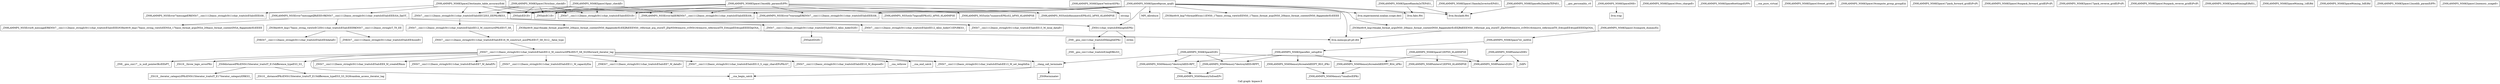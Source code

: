 digraph "Call graph: kspace.ll" {
	label="Call graph: kspace.ll";

	Node0x55e0ec1846b0 [shape=record,label="{_ZN9LAMMPS_NS6KSpace23estimate_table_accuracyEdd}"];
	Node0x55e0ec1846b0 -> Node0x55e0ec13de00;
	Node0x55e0ec1846b0 -> Node0x55e0ec1dd100;
	Node0x55e0ec1846b0 -> Node0x55e0ec147ec0;
	Node0x55e0ec1846b0 -> Node0x55e0ec14bda0;
	Node0x55e0ec1846b0 -> Node0x55e0ec186a20;
	Node0x55e0ec1846b0 -> Node0x55e0ec17cae0;
	Node0x55e0ec1846b0 -> Node0x55e0ec1872b0;
	Node0x55e0ec288db0 [shape=record,label="{_ZN9LAMMPS_NS6KSpaceC2EPNS_6LAMMPSE}"];
	Node0x55e0ec288db0 -> Node0x55e0ec13d950;
	Node0x55e0ec288db0 -> Node0x55e0ec13e7b0;
	Node0x55e0ec288db0 -> Node0x55e0ec13ad40;
	Node0x55e0ec13d950 [shape=record,label="{_ZN9LAMMPS_NS8PointersC2EPNS_6LAMMPSE}"];
	Node0x55e0ec13e7b0 [shape=record,label="{_ZN9LAMMPS_NS6Memory6createIdEEPPT_RS4_iiPKc}"];
	Node0x55e0ec13e7b0 -> Node0x55e0ec13fb00;
	Node0x55e0ec13e250 [shape=record,label="{__gxx_personality_v0}"];
	Node0x55e0ec288f40 [shape=record,label="{_ZN9LAMMPS_NS6KSpaceD2Ev}"];
	Node0x55e0ec288f40 -> Node0x55e0ec1ab690;
	Node0x55e0ec288f40 -> Node0x55e0ec169aa0;
	Node0x55e0ec288f40 -> Node0x55e0ec289560;
	Node0x55e0ec288f40 -> Node0x55e0ec13ad40;
	Node0x55e0ec1ab690 [shape=record,label="{_ZN9LAMMPS_NS6Memory7destroyIdEEvRPT_}"];
	Node0x55e0ec1ab690 -> Node0x55e0ec289090;
	Node0x55e0ec289560 [shape=record,label="{__clang_call_terminate}"];
	Node0x55e0ec289560 -> Node0x55e0ec1bb0a0;
	Node0x55e0ec289560 -> Node0x55e0ec228db0;
	Node0x55e0ec1bb0a0 [shape=record,label="{__cxa_begin_catch}"];
	Node0x55e0ec228db0 [shape=record,label="{_ZSt9terminatev}"];
	Node0x55e0ec169aa0 [shape=record,label="{_ZN9LAMMPS_NS6Memory7destroyIdEEvRPPT_}"];
	Node0x55e0ec169aa0 -> Node0x55e0ec289090;
	Node0x55e0ec15d120 [shape=record,label="{_ZN9LAMMPS_NS6KSpaceD0Ev}"];
	Node0x55e0ec15d120 -> Node0x55e0ec13fb80;
	Node0x55e0ec13fb80 [shape=record,label="{llvm.trap}"];
	Node0x55e0ec13c350 [shape=record,label="{_ZN9LAMMPS_NS6KSpace10two_chargeEv}"];
	Node0x55e0ec13fc10 [shape=record,label="{_ZN9LAMMPS_NS6KSpace15triclinic_checkEv}"];
	Node0x55e0ec13fc10 -> Node0x55e0ec13de00;
	Node0x55e0ec13fc10 -> Node0x55e0ec1dd100;
	Node0x55e0ec13fc10 -> Node0x55e0ec147ec0;
	Node0x55e0ec13fc10 -> Node0x55e0ec14bda0;
	Node0x55e0ec13fc10 -> Node0x55e0ec1d7b40;
	Node0x55e0ec1d7b40 [shape=record,label="{_ZN9LAMMPS_NS5Error3allERKNSt7__cxx1112basic_stringIcSt11char_traitsIcESaIcEEEiS8_}"];
	Node0x55e0ec13de00 [shape=record,label="{_ZNSaIcEC1Ev}"];
	Node0x55e0ec1dd100 [shape=record,label="{_ZNSt7__cxx1112basic_stringIcSt11char_traitsIcESaIcEEC2IS3_EEPKcRKS3_}"];
	Node0x55e0ec1dd100 -> Node0x55e0ec16af40;
	Node0x55e0ec1dd100 -> Node0x55e0ec15a570;
	Node0x55e0ec1dd100 -> Node0x55e0ec15afd0;
	Node0x55e0ec1dd100 -> Node0x55e0ec15b660;
	Node0x55e0ec1dd100 -> Node0x55e0ec15e150;
	Node0x55e0ec14bda0 [shape=record,label="{_ZNSt7__cxx1112basic_stringIcSt11char_traitsIcESaIcEED1Ev}"];
	Node0x55e0ec147ec0 [shape=record,label="{_ZNSaIcED1Ev}"];
	Node0x55e0ec16d4c0 [shape=record,label="{_ZN9LAMMPS_NS6KSpace13compute_dummyEii}"];
	Node0x55e0ec16d4c0 -> Node0x55e0ec16dd90;
	Node0x55e0ec16dd90 [shape=record,label="{_ZN9LAMMPS_NS6KSpace7ev_initEiii}"];
	Node0x55e0ec16dd90 -> Node0x55e0ec16ef80;
	Node0x55e0ec172ac0 [shape=record,label="{_ZN9LAMMPS_NS6KSpace10pair_checkEv}"];
	Node0x55e0ec172ac0 -> Node0x55e0ec13de00;
	Node0x55e0ec172ac0 -> Node0x55e0ec1dd100;
	Node0x55e0ec172ac0 -> Node0x55e0ec147ec0;
	Node0x55e0ec172ac0 -> Node0x55e0ec14bda0;
	Node0x55e0ec172ac0 -> Node0x55e0ec1d7b40;
	Node0x55e0ec16ef80 [shape=record,label="{_ZN9LAMMPS_NS6KSpace8ev_setupEiii}"];
	Node0x55e0ec16ef80 -> Node0x55e0ec1ab690;
	Node0x55e0ec16ef80 -> Node0x55e0ec173290;
	Node0x55e0ec16ef80 -> Node0x55e0ec169aa0;
	Node0x55e0ec16ef80 -> Node0x55e0ec13e7b0;
	Node0x55e0ec173290 [shape=record,label="{_ZN9LAMMPS_NS6Memory6createIdEEPT_RS3_iPKc}"];
	Node0x55e0ec173290 -> Node0x55e0ec13fb00;
	Node0x55e0ec173f70 [shape=record,label="{_ZN9LAMMPS_NS6KSpace8qsum_qsqEi}"];
	Node0x55e0ec173f70 -> Node0x55e0ec1785a0;
	Node0x55e0ec173f70 -> Node0x55e0ec1796e0;
	Node0x55e0ec173f70 -> Node0x55e0ec14bda0;
	Node0x55e0ec173f70 -> Node0x55e0ec13de00;
	Node0x55e0ec173f70 -> Node0x55e0ec1dd100;
	Node0x55e0ec173f70 -> Node0x55e0ec147ec0;
	Node0x55e0ec173f70 -> Node0x55e0ec17cae0;
	Node0x55e0ec173f70 -> Node0x55e0ec1d7b40;
	Node0x55e0ec173f70 -> Node0x55e0ec17fde0;
	Node0x55e0ec173f70 -> Node0x55e0ec17ebf0;
	Node0x55e0ec173f70 -> Node0x55e0ec17dee0;
	Node0x55e0ec173f70 -> Node0x55e0ec179850;
	Node0x55e0ec173f70 -> Node0x55e0ec15afd0;
	Node0x55e0ec173f70 -> Node0x55e0ec17d2d0;
	Node0x55e0ec17fde0 [shape=record,label="{_ZN3fmt6v9_lmp7vformatB5cxx11ENS0_17basic_string_viewIcEENS0_17basic_format_argsINS0_20basic_format_contextINS0_8appenderEcEEEE}"];
	Node0x55e0ec1785a0 [shape=record,label="{llvm.fmuladd.f64}"];
	Node0x55e0ec1796e0 [shape=record,label="{MPI_Allreduce}"];
	Node0x55e0ec17cae0 [shape=record,label="{_ZN9LAMMPS_NS5Error7warningERKNSt7__cxx1112basic_stringIcSt11char_traitsIcESaIcEEEiS8_}"];
	Node0x55e0ec17d2d0 [shape=record,label="{llvm.fabs.f64}"];
	Node0x55e0ec186a20 [shape=record,label="{_ZN9LAMMPS_NS5Error7messageIJRiEEEvRKNSt7__cxx1112basic_stringIcSt11char_traitsIcESaIcEEEiSA_DpOT_}"];
	Node0x55e0ec186a20 -> Node0x55e0ec1890f0;
	Node0x55e0ec186a20 -> Node0x55e0ec189920;
	Node0x55e0ec186a20 -> Node0x55e0ec183c00;
	Node0x55e0ec1872b0 [shape=record,label="{_ZN9LAMMPS_NS5Error7messageERKNSt7__cxx1112basic_stringIcSt11char_traitsIcESaIcEEEiS8_}"];
	Node0x55e0ec18c8d0 [shape=record,label="{_ZN9LAMMPS_NS6KSpace8x2lamdaTEPdS1_}"];
	Node0x55e0ec18c8d0 -> Node0x55e0ec1785a0;
	Node0x55e0ec18ebd0 [shape=record,label="{_ZN9LAMMPS_NS6KSpace8lamda2xTEPdS1_}"];
	Node0x55e0ec18ebd0 -> Node0x55e0ec17d2d0;
	Node0x55e0ec18ebd0 -> Node0x55e0ec1785a0;
	Node0x55e0ec18f400 [shape=record,label="{_ZN9LAMMPS_NS6KSpace13lamda2xvectorEPdS1_}"];
	Node0x55e0ec18f400 -> Node0x55e0ec1785a0;
	Node0x55e0ec191260 [shape=record,label="{_ZN9LAMMPS_NS6KSpace13modify_paramsEiPPc}"];
	Node0x55e0ec191260 -> Node0x55e0ec191a90;
	Node0x55e0ec191260 -> Node0x55e0ec13de00;
	Node0x55e0ec191260 -> Node0x55e0ec1dd100;
	Node0x55e0ec191260 -> Node0x55e0ec147ec0;
	Node0x55e0ec191260 -> Node0x55e0ec14bda0;
	Node0x55e0ec191260 -> Node0x55e0ec1d7b40;
	Node0x55e0ec191260 -> Node0x55e0ec194490;
	Node0x55e0ec191260 -> Node0x55e0ec195310;
	Node0x55e0ec191260 -> Node0x55e0ec1930e0;
	Node0x55e0ec191260 -> Node0x55e0ec17cae0;
	Node0x55e0ec191a90 [shape=record,label="{strcmp}"];
	Node0x55e0ec1930e0 [shape=record,label="{_ZN9LAMMPS_NS5utils8inumericEPKciS2_bPNS_6LAMMPSE}"];
	Node0x55e0ec194490 [shape=record,label="{_ZN9LAMMPS_NS5utils7logicalEPKciS2_bPNS_6LAMMPSE}"];
	Node0x55e0ec195310 [shape=record,label="{_ZN9LAMMPS_NS5utils7numericEPKciS2_bPNS_6LAMMPSE}"];
	Node0x55e0ec199e20 [shape=record,label="{_ZN9LAMMPS_NS6KSpace7extractEPKc}"];
	Node0x55e0ec199e20 -> Node0x55e0ec191a90;
	Node0x55e0ec19ca60 [shape=record,label="{_ZN9LAMMPS_NS6KSpace8settingsEiPPc}"];
	Node0x55e0ec19d2f0 [shape=record,label="{__cxa_pure_virtual}"];
	Node0x55e0ec19eb80 [shape=record,label="{_ZN9LAMMPS_NS6KSpace10reset_gridEv}"];
	Node0x55e0ec19fa00 [shape=record,label="{_ZN9LAMMPS_NS6KSpace19compute_group_groupEiii}"];
	Node0x55e0ec1a2ac0 [shape=record,label="{_ZN9LAMMPS_NS6KSpace17pack_forward_gridEiPviPi}"];
	Node0x55e0ec1a3350 [shape=record,label="{_ZN9LAMMPS_NS6KSpace19unpack_forward_gridEiPviPi}"];
	Node0x55e0ec170900 [shape=record,label="{_ZN9LAMMPS_NS6KSpace17pack_reverse_gridEiPviPi}"];
	Node0x55e0ec1a6b80 [shape=record,label="{_ZN9LAMMPS_NS6KSpace19unpack_reverse_gridEiPviPi}"];
	Node0x55e0ec1a9ff0 [shape=record,label="{_ZN9LAMMPS_NS6KSpace6timingEiRdS1_}"];
	Node0x55e0ec1b3d80 [shape=record,label="{_ZN9LAMMPS_NS6KSpace9timing_1dEiRd}"];
	Node0x55e0ec1b4a20 [shape=record,label="{_ZN9LAMMPS_NS6KSpace9timing_3dEiRd}"];
	Node0x55e0ec1b6200 [shape=record,label="{_ZN9LAMMPS_NS6KSpace12modify_paramEiPPc}"];
	Node0x55e0ec1b86c0 [shape=record,label="{_ZN9LAMMPS_NS6KSpace12memory_usageEv}"];
	Node0x55e0ec13ad40 [shape=record,label="{_ZN9LAMMPS_NS8PointersD2Ev}"];
	Node0x55e0ec1bb200 [shape=record,label="{_ZN9LAMMPS_NS8PointersD0Ev}"];
	Node0x55e0ec1bb200 -> Node0x55e0ec13ad40;
	Node0x55e0ec1bb200 -> Node0x55e0ec27f7e0;
	Node0x55e0ec27f7e0 [shape=record,label="{_ZdlPv}"];
	Node0x55e0ec13fb00 [shape=record,label="{_ZN9LAMMPS_NS6Memory7smallocElPKc}"];
	Node0x55e0ec289090 [shape=record,label="{_ZN9LAMMPS_NS6Memory5sfreeEPv}"];
	Node0x55e0ec16af40 [shape=record,label="{_ZNSt7__cxx1112basic_stringIcSt11char_traitsIcESaIcEE13_M_local_dataEv}"];
	Node0x55e0ec15a570 [shape=record,label="{_ZNSt7__cxx1112basic_stringIcSt11char_traitsIcESaIcEE12_Alloc_hiderC1EPcRKS3_}"];
	Node0x55e0ec15b660 [shape=record,label="{_ZNSt7__cxx1112basic_stringIcSt11char_traitsIcESaIcEE12_M_constructIPKcEEvT_S8_}"];
	Node0x55e0ec15b660 -> Node0x55e0ec1bfda0;
	Node0x55e0ec15afd0 [shape=record,label="{_ZNSt11char_traitsIcE6lengthEPKc}"];
	Node0x55e0ec15afd0 -> Node0x55e0ec1c1ce0;
	Node0x55e0ec15afd0 -> Node0x55e0ec1c5120;
	Node0x55e0ec15e150 [shape=record,label="{_ZNSt7__cxx1112basic_stringIcSt11char_traitsIcESaIcEE12_Alloc_hiderD2Ev}"];
	Node0x55e0ec15e150 -> Node0x55e0ec1c5740;
	Node0x55e0ec1bfda0 [shape=record,label="{_ZNSt7__cxx1112basic_stringIcSt11char_traitsIcESaIcEE16_M_construct_auxIPKcEEvT_S8_St12__false_type}"];
	Node0x55e0ec1bfda0 -> Node0x55e0ec1c7a20;
	Node0x55e0ec1c7a20 [shape=record,label="{_ZNSt7__cxx1112basic_stringIcSt11char_traitsIcESaIcEE12_M_constructIPKcEEvT_S8_St20forward_iterator_tag}"];
	Node0x55e0ec1c7a20 -> Node0x55e0ec1cce80;
	Node0x55e0ec1c7a20 -> Node0x55e0ec1d0760;
	Node0x55e0ec1c7a20 -> Node0x55e0ec1d1e80;
	Node0x55e0ec1c7a20 -> Node0x55e0ec1d24e0;
	Node0x55e0ec1c7a20 -> Node0x55e0ec1d9a20;
	Node0x55e0ec1c7a20 -> Node0x55e0ec1d8b10;
	Node0x55e0ec1c7a20 -> Node0x55e0ec1dcd10;
	Node0x55e0ec1c7a20 -> Node0x55e0ec26bfb0;
	Node0x55e0ec1c7a20 -> Node0x55e0ec1bb0a0;
	Node0x55e0ec1c7a20 -> Node0x55e0ec1e6dd0;
	Node0x55e0ec1c7a20 -> Node0x55e0ec1f7860;
	Node0x55e0ec1c7a20 -> Node0x55e0ec1f8ed0;
	Node0x55e0ec1c7a20 -> Node0x55e0ec1f9700;
	Node0x55e0ec1c7a20 -> Node0x55e0ec289560;
	Node0x55e0ec1cce80 [shape=record,label="{_ZN9__gnu_cxx17__is_null_pointerIKcEEbPT_}"];
	Node0x55e0ec1d0760 [shape=record,label="{_ZSt19__throw_logic_errorPKc}"];
	Node0x55e0ec1d1e80 [shape=record,label="{_ZSt8distanceIPKcENSt15iterator_traitsIT_E15difference_typeES3_S3_}"];
	Node0x55e0ec1d1e80 -> Node0x55e0ec1fabc0;
	Node0x55e0ec1d1e80 -> Node0x55e0ec1fdbb0;
	Node0x55e0ec1d9a20 [shape=record,label="{_ZNSt7__cxx1112basic_stringIcSt11char_traitsIcESaIcEE7_M_dataEPc}"];
	Node0x55e0ec1d24e0 [shape=record,label="{_ZNSt7__cxx1112basic_stringIcSt11char_traitsIcESaIcEE9_M_createERmm}"];
	Node0x55e0ec1d8b10 [shape=record,label="{_ZNSt7__cxx1112basic_stringIcSt11char_traitsIcESaIcEE11_M_capacityEm}"];
	Node0x55e0ec26bfb0 [shape=record,label="{_ZNSt7__cxx1112basic_stringIcSt11char_traitsIcESaIcEE13_S_copy_charsEPcPKcS7_}"];
	Node0x55e0ec1dcd10 [shape=record,label="{_ZNKSt7__cxx1112basic_stringIcSt11char_traitsIcESaIcEE7_M_dataEv}"];
	Node0x55e0ec1e6dd0 [shape=record,label="{_ZNSt7__cxx1112basic_stringIcSt11char_traitsIcESaIcEE10_M_disposeEv}"];
	Node0x55e0ec1f7860 [shape=record,label="{__cxa_rethrow}"];
	Node0x55e0ec1f8ed0 [shape=record,label="{__cxa_end_catch}"];
	Node0x55e0ec1f9700 [shape=record,label="{_ZNSt7__cxx1112basic_stringIcSt11char_traitsIcESaIcEE13_M_set_lengthEm}"];
	Node0x55e0ec1fdbb0 [shape=record,label="{_ZSt10__distanceIPKcENSt15iterator_traitsIT_E15difference_typeES3_S3_St26random_access_iterator_tag}"];
	Node0x55e0ec1fabc0 [shape=record,label="{_ZSt19__iterator_categoryIPKcENSt15iterator_traitsIT_E17iterator_categoryERKS3_}"];
	Node0x55e0ec1c1ce0 [shape=record,label="{_ZN9__gnu_cxx11char_traitsIcE6lengthEPKc}"];
	Node0x55e0ec1c1ce0 -> Node0x55e0ec2036e0;
	Node0x55e0ec1c5120 [shape=record,label="{strlen}"];
	Node0x55e0ec2036e0 [shape=record,label="{_ZN9__gnu_cxx11char_traitsIcE2eqERKcS3_}"];
	Node0x55e0ec1c5740 [shape=record,label="{_ZNSaIcED2Ev}"];
	Node0x55e0ec17ebf0 [shape=record,label="{_ZN3fmt6v9_lmp16make_format_argsINS0_20basic_format_contextINS0_8appenderEcEEJRdEEENS0_16format_arg_storeIT_JDpNSt9remove_cvINSt16remove_referenceIT0_E4typeEE4typeEEEEDpOSA_}"];
	Node0x55e0ec17ebf0 -> Node0x55e0ec17dee0;
	Node0x55e0ec17dee0 [shape=record,label="{llvm.memcpy.p0.p0.i64}"];
	Node0x55e0ec183c00 [shape=record,label="{_ZN9LAMMPS_NS5Error8_messageERKNSt7__cxx1112basic_stringIcSt11char_traitsIcESaIcEEEiN3fmt6v9_lmp17basic_string_viewIcEENSA_17basic_format_argsINSA_20basic_format_contextINSA_8appenderEcEEEE}"];
	Node0x55e0ec1890f0 [shape=record,label="{_ZN3fmt6v9_lmp17basic_string_viewIcEC2ISt11char_traitsIcESaIcEEERKNSt7__cxx1112basic_stringIcT_T0_EE}"];
	Node0x55e0ec1890f0 -> Node0x55e0ec208130;
	Node0x55e0ec1890f0 -> Node0x55e0ec209380;
	Node0x55e0ec189920 [shape=record,label="{_ZN3fmt6v9_lmp16make_format_argsINS0_20basic_format_contextINS0_8appenderEcEEJRiEEENS0_16format_arg_storeIT_JDpNSt9remove_cvINSt16remove_referenceIT0_E4typeEE4typeEEEEDpOSA_}"];
	Node0x55e0ec189920 -> Node0x55e0ec17dee0;
	Node0x55e0ec208130 [shape=record,label="{_ZNKSt7__cxx1112basic_stringIcSt11char_traitsIcESaIcEE4dataEv}"];
	Node0x55e0ec209380 [shape=record,label="{_ZNKSt7__cxx1112basic_stringIcSt11char_traitsIcESaIcEE4sizeEv}"];
	Node0x55e0ec179850 [shape=record,label="{llvm.experimental.noalias.scope.decl}"];
}
